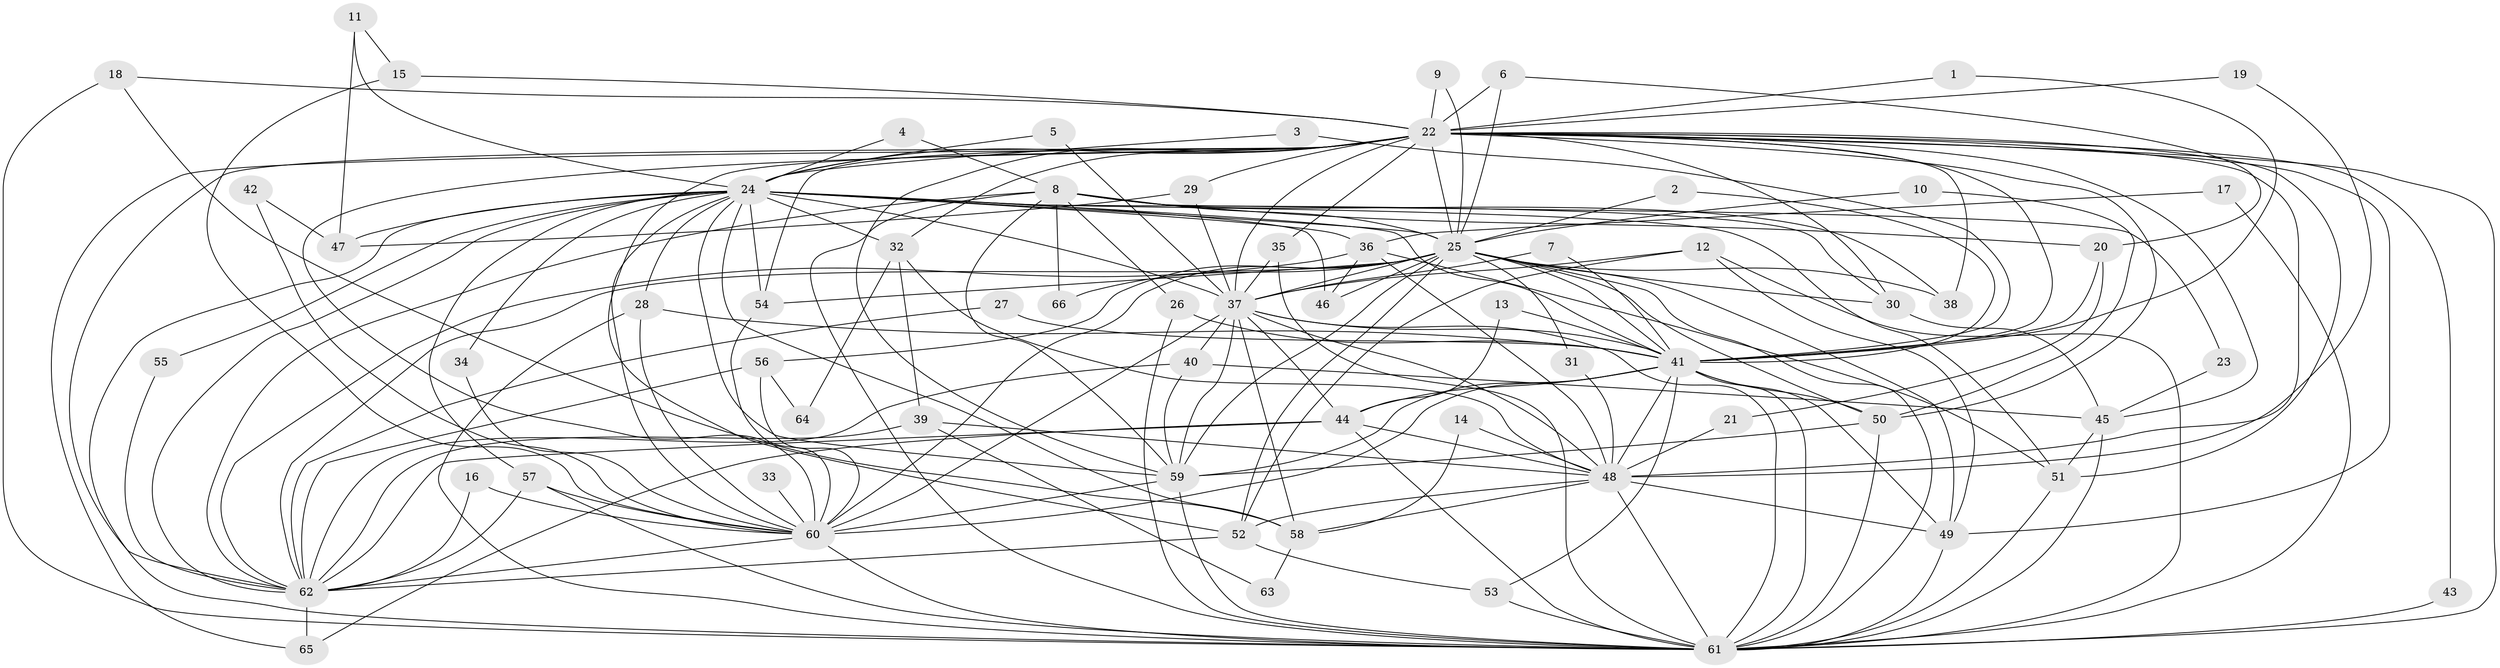 // original degree distribution, {20: 0.007575757575757576, 23: 0.007575757575757576, 12: 0.007575757575757576, 22: 0.007575757575757576, 13: 0.015151515151515152, 36: 0.007575757575757576, 29: 0.007575757575757576, 17: 0.015151515151515152, 16: 0.007575757575757576, 25: 0.007575757575757576, 6: 0.05303030303030303, 4: 0.11363636363636363, 2: 0.5454545454545454, 3: 0.16666666666666666, 8: 0.007575757575757576, 5: 0.022727272727272728}
// Generated by graph-tools (version 1.1) at 2025/49/03/09/25 03:49:43]
// undirected, 66 vertices, 189 edges
graph export_dot {
graph [start="1"]
  node [color=gray90,style=filled];
  1;
  2;
  3;
  4;
  5;
  6;
  7;
  8;
  9;
  10;
  11;
  12;
  13;
  14;
  15;
  16;
  17;
  18;
  19;
  20;
  21;
  22;
  23;
  24;
  25;
  26;
  27;
  28;
  29;
  30;
  31;
  32;
  33;
  34;
  35;
  36;
  37;
  38;
  39;
  40;
  41;
  42;
  43;
  44;
  45;
  46;
  47;
  48;
  49;
  50;
  51;
  52;
  53;
  54;
  55;
  56;
  57;
  58;
  59;
  60;
  61;
  62;
  63;
  64;
  65;
  66;
  1 -- 22 [weight=1.0];
  1 -- 41 [weight=1.0];
  2 -- 25 [weight=1.0];
  2 -- 41 [weight=1.0];
  3 -- 24 [weight=1.0];
  3 -- 41 [weight=1.0];
  4 -- 8 [weight=1.0];
  4 -- 24 [weight=1.0];
  5 -- 24 [weight=1.0];
  5 -- 37 [weight=1.0];
  6 -- 20 [weight=1.0];
  6 -- 22 [weight=1.0];
  6 -- 25 [weight=1.0];
  7 -- 37 [weight=1.0];
  7 -- 41 [weight=1.0];
  8 -- 20 [weight=1.0];
  8 -- 23 [weight=1.0];
  8 -- 25 [weight=1.0];
  8 -- 26 [weight=1.0];
  8 -- 38 [weight=1.0];
  8 -- 59 [weight=1.0];
  8 -- 61 [weight=2.0];
  8 -- 62 [weight=1.0];
  8 -- 66 [weight=1.0];
  9 -- 22 [weight=1.0];
  9 -- 25 [weight=1.0];
  10 -- 25 [weight=1.0];
  10 -- 50 [weight=1.0];
  11 -- 15 [weight=1.0];
  11 -- 24 [weight=1.0];
  11 -- 47 [weight=1.0];
  12 -- 37 [weight=1.0];
  12 -- 49 [weight=1.0];
  12 -- 52 [weight=1.0];
  12 -- 61 [weight=1.0];
  13 -- 41 [weight=1.0];
  13 -- 44 [weight=1.0];
  14 -- 48 [weight=1.0];
  14 -- 58 [weight=1.0];
  15 -- 22 [weight=1.0];
  15 -- 60 [weight=1.0];
  16 -- 60 [weight=1.0];
  16 -- 62 [weight=1.0];
  17 -- 36 [weight=1.0];
  17 -- 61 [weight=1.0];
  18 -- 22 [weight=1.0];
  18 -- 58 [weight=1.0];
  18 -- 61 [weight=1.0];
  19 -- 22 [weight=1.0];
  19 -- 48 [weight=1.0];
  20 -- 21 [weight=1.0];
  20 -- 41 [weight=1.0];
  21 -- 48 [weight=1.0];
  22 -- 24 [weight=2.0];
  22 -- 25 [weight=2.0];
  22 -- 29 [weight=1.0];
  22 -- 30 [weight=1.0];
  22 -- 32 [weight=1.0];
  22 -- 35 [weight=1.0];
  22 -- 37 [weight=2.0];
  22 -- 38 [weight=2.0];
  22 -- 41 [weight=1.0];
  22 -- 43 [weight=1.0];
  22 -- 45 [weight=2.0];
  22 -- 48 [weight=1.0];
  22 -- 49 [weight=1.0];
  22 -- 50 [weight=2.0];
  22 -- 51 [weight=1.0];
  22 -- 52 [weight=1.0];
  22 -- 54 [weight=1.0];
  22 -- 59 [weight=1.0];
  22 -- 60 [weight=2.0];
  22 -- 61 [weight=1.0];
  22 -- 62 [weight=1.0];
  22 -- 65 [weight=1.0];
  23 -- 45 [weight=1.0];
  24 -- 25 [weight=2.0];
  24 -- 28 [weight=1.0];
  24 -- 30 [weight=1.0];
  24 -- 32 [weight=2.0];
  24 -- 34 [weight=1.0];
  24 -- 36 [weight=1.0];
  24 -- 37 [weight=2.0];
  24 -- 41 [weight=1.0];
  24 -- 46 [weight=1.0];
  24 -- 47 [weight=2.0];
  24 -- 51 [weight=1.0];
  24 -- 54 [weight=1.0];
  24 -- 55 [weight=1.0];
  24 -- 57 [weight=1.0];
  24 -- 58 [weight=1.0];
  24 -- 59 [weight=1.0];
  24 -- 60 [weight=2.0];
  24 -- 61 [weight=1.0];
  24 -- 62 [weight=1.0];
  25 -- 30 [weight=1.0];
  25 -- 31 [weight=1.0];
  25 -- 37 [weight=4.0];
  25 -- 38 [weight=1.0];
  25 -- 41 [weight=2.0];
  25 -- 46 [weight=2.0];
  25 -- 49 [weight=1.0];
  25 -- 50 [weight=1.0];
  25 -- 52 [weight=1.0];
  25 -- 54 [weight=1.0];
  25 -- 56 [weight=1.0];
  25 -- 59 [weight=2.0];
  25 -- 60 [weight=2.0];
  25 -- 61 [weight=2.0];
  25 -- 62 [weight=1.0];
  25 -- 66 [weight=1.0];
  26 -- 41 [weight=1.0];
  26 -- 61 [weight=1.0];
  27 -- 41 [weight=1.0];
  27 -- 62 [weight=1.0];
  28 -- 41 [weight=1.0];
  28 -- 60 [weight=1.0];
  28 -- 61 [weight=1.0];
  29 -- 37 [weight=1.0];
  29 -- 47 [weight=2.0];
  30 -- 45 [weight=1.0];
  31 -- 48 [weight=1.0];
  32 -- 39 [weight=1.0];
  32 -- 48 [weight=1.0];
  32 -- 64 [weight=1.0];
  33 -- 60 [weight=1.0];
  34 -- 60 [weight=1.0];
  35 -- 37 [weight=1.0];
  35 -- 61 [weight=1.0];
  36 -- 46 [weight=1.0];
  36 -- 48 [weight=1.0];
  36 -- 51 [weight=1.0];
  36 -- 62 [weight=1.0];
  37 -- 40 [weight=1.0];
  37 -- 41 [weight=2.0];
  37 -- 44 [weight=1.0];
  37 -- 48 [weight=1.0];
  37 -- 58 [weight=1.0];
  37 -- 59 [weight=2.0];
  37 -- 60 [weight=2.0];
  37 -- 61 [weight=2.0];
  39 -- 48 [weight=1.0];
  39 -- 62 [weight=1.0];
  39 -- 63 [weight=1.0];
  40 -- 45 [weight=1.0];
  40 -- 59 [weight=1.0];
  40 -- 62 [weight=1.0];
  41 -- 44 [weight=1.0];
  41 -- 48 [weight=1.0];
  41 -- 49 [weight=1.0];
  41 -- 50 [weight=1.0];
  41 -- 53 [weight=1.0];
  41 -- 59 [weight=1.0];
  41 -- 60 [weight=1.0];
  41 -- 61 [weight=1.0];
  42 -- 47 [weight=1.0];
  42 -- 60 [weight=1.0];
  43 -- 61 [weight=1.0];
  44 -- 48 [weight=1.0];
  44 -- 61 [weight=1.0];
  44 -- 62 [weight=1.0];
  44 -- 65 [weight=1.0];
  45 -- 51 [weight=1.0];
  45 -- 61 [weight=1.0];
  48 -- 49 [weight=1.0];
  48 -- 52 [weight=1.0];
  48 -- 58 [weight=1.0];
  48 -- 61 [weight=1.0];
  49 -- 61 [weight=1.0];
  50 -- 59 [weight=1.0];
  50 -- 61 [weight=1.0];
  51 -- 61 [weight=1.0];
  52 -- 53 [weight=1.0];
  52 -- 62 [weight=1.0];
  53 -- 61 [weight=1.0];
  54 -- 60 [weight=1.0];
  55 -- 62 [weight=1.0];
  56 -- 60 [weight=1.0];
  56 -- 62 [weight=1.0];
  56 -- 64 [weight=1.0];
  57 -- 60 [weight=1.0];
  57 -- 61 [weight=1.0];
  57 -- 62 [weight=1.0];
  58 -- 63 [weight=1.0];
  59 -- 60 [weight=1.0];
  59 -- 61 [weight=1.0];
  60 -- 61 [weight=1.0];
  60 -- 62 [weight=1.0];
  62 -- 65 [weight=1.0];
}
